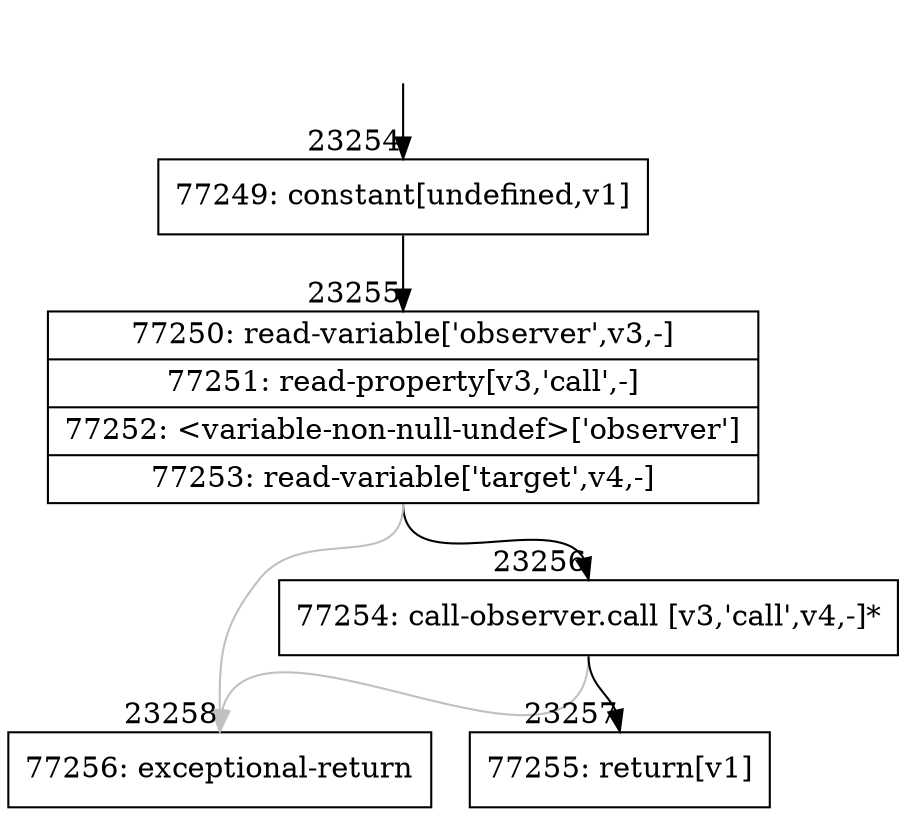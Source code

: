 digraph {
rankdir="TD"
BB_entry2030[shape=none,label=""];
BB_entry2030 -> BB23254 [tailport=s, headport=n, headlabel="    23254"]
BB23254 [shape=record label="{77249: constant[undefined,v1]}" ] 
BB23254 -> BB23255 [tailport=s, headport=n, headlabel="      23255"]
BB23255 [shape=record label="{77250: read-variable['observer',v3,-]|77251: read-property[v3,'call',-]|77252: \<variable-non-null-undef\>['observer']|77253: read-variable['target',v4,-]}" ] 
BB23255 -> BB23256 [tailport=s, headport=n, headlabel="      23256"]
BB23255 -> BB23258 [tailport=s, headport=n, color=gray, headlabel="      23258"]
BB23256 [shape=record label="{77254: call-observer.call [v3,'call',v4,-]*}" ] 
BB23256 -> BB23257 [tailport=s, headport=n, headlabel="      23257"]
BB23256 -> BB23258 [tailport=s, headport=n, color=gray]
BB23257 [shape=record label="{77255: return[v1]}" ] 
BB23258 [shape=record label="{77256: exceptional-return}" ] 
//#$~ 43352
}

